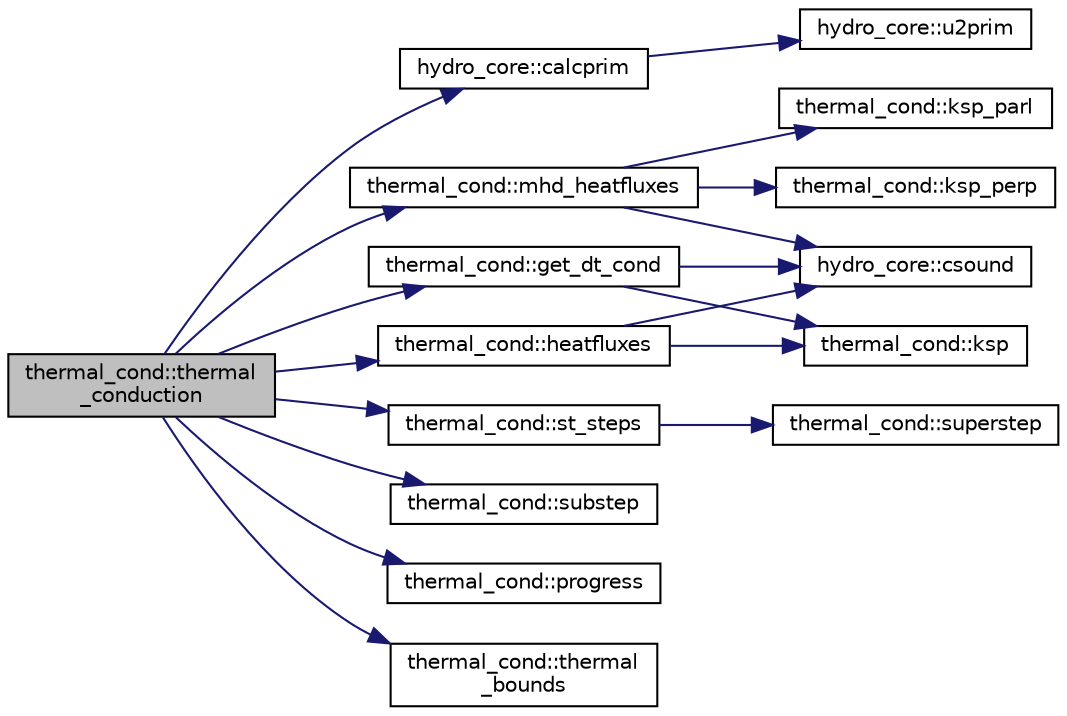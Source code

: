 digraph "thermal_cond::thermal_conduction"
{
  edge [fontname="Helvetica",fontsize="10",labelfontname="Helvetica",labelfontsize="10"];
  node [fontname="Helvetica",fontsize="10",shape=record];
  rankdir="LR";
  Node1 [label="thermal_cond::thermal\l_conduction",height=0.2,width=0.4,color="black", fillcolor="grey75", style="filled", fontcolor="black"];
  Node1 -> Node2 [color="midnightblue",fontsize="10",style="solid",fontname="Helvetica"];
  Node2 [label="hydro_core::calcprim",height=0.2,width=0.4,color="black", fillcolor="white", style="filled",URL="$namespacehydro__core.html#a7966ebe81c520c9d275c4fd72fcb0870",tooltip="Updated the primitives, using the conserved variables in the entire domain. "];
  Node2 -> Node3 [color="midnightblue",fontsize="10",style="solid",fontname="Helvetica"];
  Node3 [label="hydro_core::u2prim",height=0.2,width=0.4,color="black", fillcolor="white", style="filled",URL="$namespacehydro__core.html#a360e3d64343b30d94d270cfebc5b4eb3",tooltip="Computes the primitive variables and temperature from conserved variables on a single cell..."];
  Node1 -> Node4 [color="midnightblue",fontsize="10",style="solid",fontname="Helvetica"];
  Node4 [label="thermal_cond::get_dt_cond",height=0.2,width=0.4,color="black", fillcolor="white", style="filled",URL="$namespacethermal__cond.html#a074d4829b3477fa8003983819e77523d",tooltip="computes conduction timescale "];
  Node4 -> Node5 [color="midnightblue",fontsize="10",style="solid",fontname="Helvetica"];
  Node5 [label="hydro_core::csound",height=0.2,width=0.4,color="black", fillcolor="white", style="filled",URL="$namespacehydro__core.html#a27cb7ddb40cc0226e0139bd9eba42dfa",tooltip="Computes the sound speed. "];
  Node4 -> Node6 [color="midnightblue",fontsize="10",style="solid",fontname="Helvetica"];
  Node6 [label="thermal_cond::ksp",height=0.2,width=0.4,color="black", fillcolor="white", style="filled",URL="$namespacethermal__cond.html#ab3978fb62e485cf71d7c83e779e92615",tooltip="Spitzer conductivity. "];
  Node1 -> Node7 [color="midnightblue",fontsize="10",style="solid",fontname="Helvetica"];
  Node7 [label="thermal_cond::st_steps",height=0.2,width=0.4,color="black", fillcolor="white", style="filled",URL="$namespacethermal__cond.html#a4c74dc0fd6a165d0fea419b560943701",tooltip="Returns the number of Supersteps. "];
  Node7 -> Node8 [color="midnightblue",fontsize="10",style="solid",fontname="Helvetica"];
  Node8 [label="thermal_cond::superstep",height=0.2,width=0.4,color="black", fillcolor="white", style="filled",URL="$namespacethermal__cond.html#a535cc1746914d413d4978aeda7b8fc06",tooltip="Length of superstep. "];
  Node1 -> Node9 [color="midnightblue",fontsize="10",style="solid",fontname="Helvetica"];
  Node9 [label="thermal_cond::substep",height=0.2,width=0.4,color="black", fillcolor="white", style="filled",URL="$namespacethermal__cond.html#a782aaba01217281f2aa57dcc955fd294",tooltip="Size of substep j. "];
  Node1 -> Node10 [color="midnightblue",fontsize="10",style="solid",fontname="Helvetica"];
  Node10 [label="thermal_cond::progress",height=0.2,width=0.4,color="black", fillcolor="white", style="filled",URL="$namespacethermal__cond.html#a5283f7a2b8b4a4226ce624fb49445f43",tooltip="Progress bar. "];
  Node1 -> Node11 [color="midnightblue",fontsize="10",style="solid",fontname="Helvetica"];
  Node11 [label="thermal_cond::mhd_heatfluxes",height=0.2,width=0.4,color="black", fillcolor="white", style="filled",URL="$namespacethermal__cond.html#aab43551b6a0d4b5894c07b510e4571d7",tooltip="Returns Heat Fluxes with anisotropic thermal conduction. "];
  Node11 -> Node5 [color="midnightblue",fontsize="10",style="solid",fontname="Helvetica"];
  Node11 -> Node12 [color="midnightblue",fontsize="10",style="solid",fontname="Helvetica"];
  Node12 [label="thermal_cond::ksp_parl",height=0.2,width=0.4,color="black", fillcolor="white", style="filled",URL="$namespacethermal__cond.html#a8205274631d6cb4d36ffc0937aa88a74",tooltip="Spitzer parallel conductivity. "];
  Node11 -> Node13 [color="midnightblue",fontsize="10",style="solid",fontname="Helvetica"];
  Node13 [label="thermal_cond::ksp_perp",height=0.2,width=0.4,color="black", fillcolor="white", style="filled",URL="$namespacethermal__cond.html#adfd8867a0fc7fe02a35a41000e36f9bf",tooltip="Spitzer perpendicular conductivity. "];
  Node1 -> Node14 [color="midnightblue",fontsize="10",style="solid",fontname="Helvetica"];
  Node14 [label="thermal_cond::heatfluxes",height=0.2,width=0.4,color="black", fillcolor="white", style="filled",URL="$namespacethermal__cond.html#abc5c4fc622aea2f85fc5a0c2fee333bc",tooltip="Returns Heat Fluxes. "];
  Node14 -> Node5 [color="midnightblue",fontsize="10",style="solid",fontname="Helvetica"];
  Node14 -> Node6 [color="midnightblue",fontsize="10",style="solid",fontname="Helvetica"];
  Node1 -> Node15 [color="midnightblue",fontsize="10",style="solid",fontname="Helvetica"];
  Node15 [label="thermal_cond::thermal\l_bounds",height=0.2,width=0.4,color="black", fillcolor="white", style="filled",URL="$namespacethermal__cond.html#a55e65df0c700580f8af0a090063d2e32",tooltip="Exchanges ghost cells for energy only. "];
}
